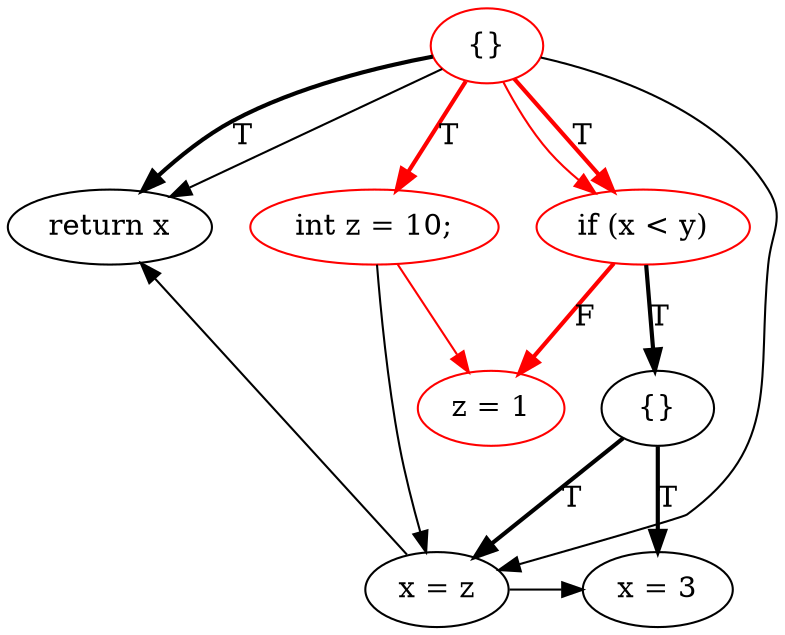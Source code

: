 digraph {
rankdir=TD;
3[label="{}",color=red]; 
3 -> 4[label="T",style=bold,color=red];
4[label="int z = 10;",color=red];
4 -> 6;
4 -> 2[color=red];
3 -> 0[label="T",style=bold,color=red];
0[label="if (x < y)",color=red]; 
0 -> 1[label="T",style=bold];
1[label="{}"]; 
1 -> 6[label="T",style=bold];
6[label="x = z"];
6 -> 5;
6 -> 7;
1 -> 7[label="T",style=bold];
7[label="x = 3"];
0 -> 2[label="F",style=bold,color=red];
2[label="z = 1",color=red];
3 -> 5[label="T",style=bold];
5[label="return x"];
3 -> 5;
3 -> 6;
3 -> 0[color=red];
{ rank=same 4 0 5 }{ rank=same 1 2 }{ rank=same 6 7 }
}